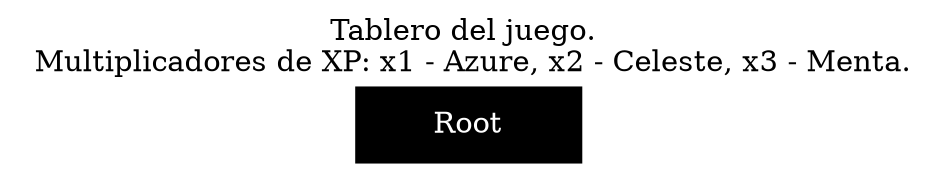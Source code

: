 digraph Matrix{
 labelloc = "t";
node [shape=box];
Root[label= "Root", width=1.5, style=filled, fillcolor = black, fontcolor=white, group = 1];
graph[label="Tablero del juego. 
 Multiplicadores de XP: x1 - Azure, x2 - Celeste, x3 - Menta."];
}